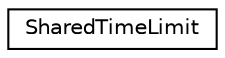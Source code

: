 digraph "Graphical Class Hierarchy"
{
 // LATEX_PDF_SIZE
  edge [fontname="Helvetica",fontsize="10",labelfontname="Helvetica",labelfontsize="10"];
  node [fontname="Helvetica",fontsize="10",shape=record];
  rankdir="LR";
  Node0 [label="SharedTimeLimit",height=0.2,width=0.4,color="black", fillcolor="white", style="filled",URL="$classoperations__research_1_1_shared_time_limit.html",tooltip=" "];
}
